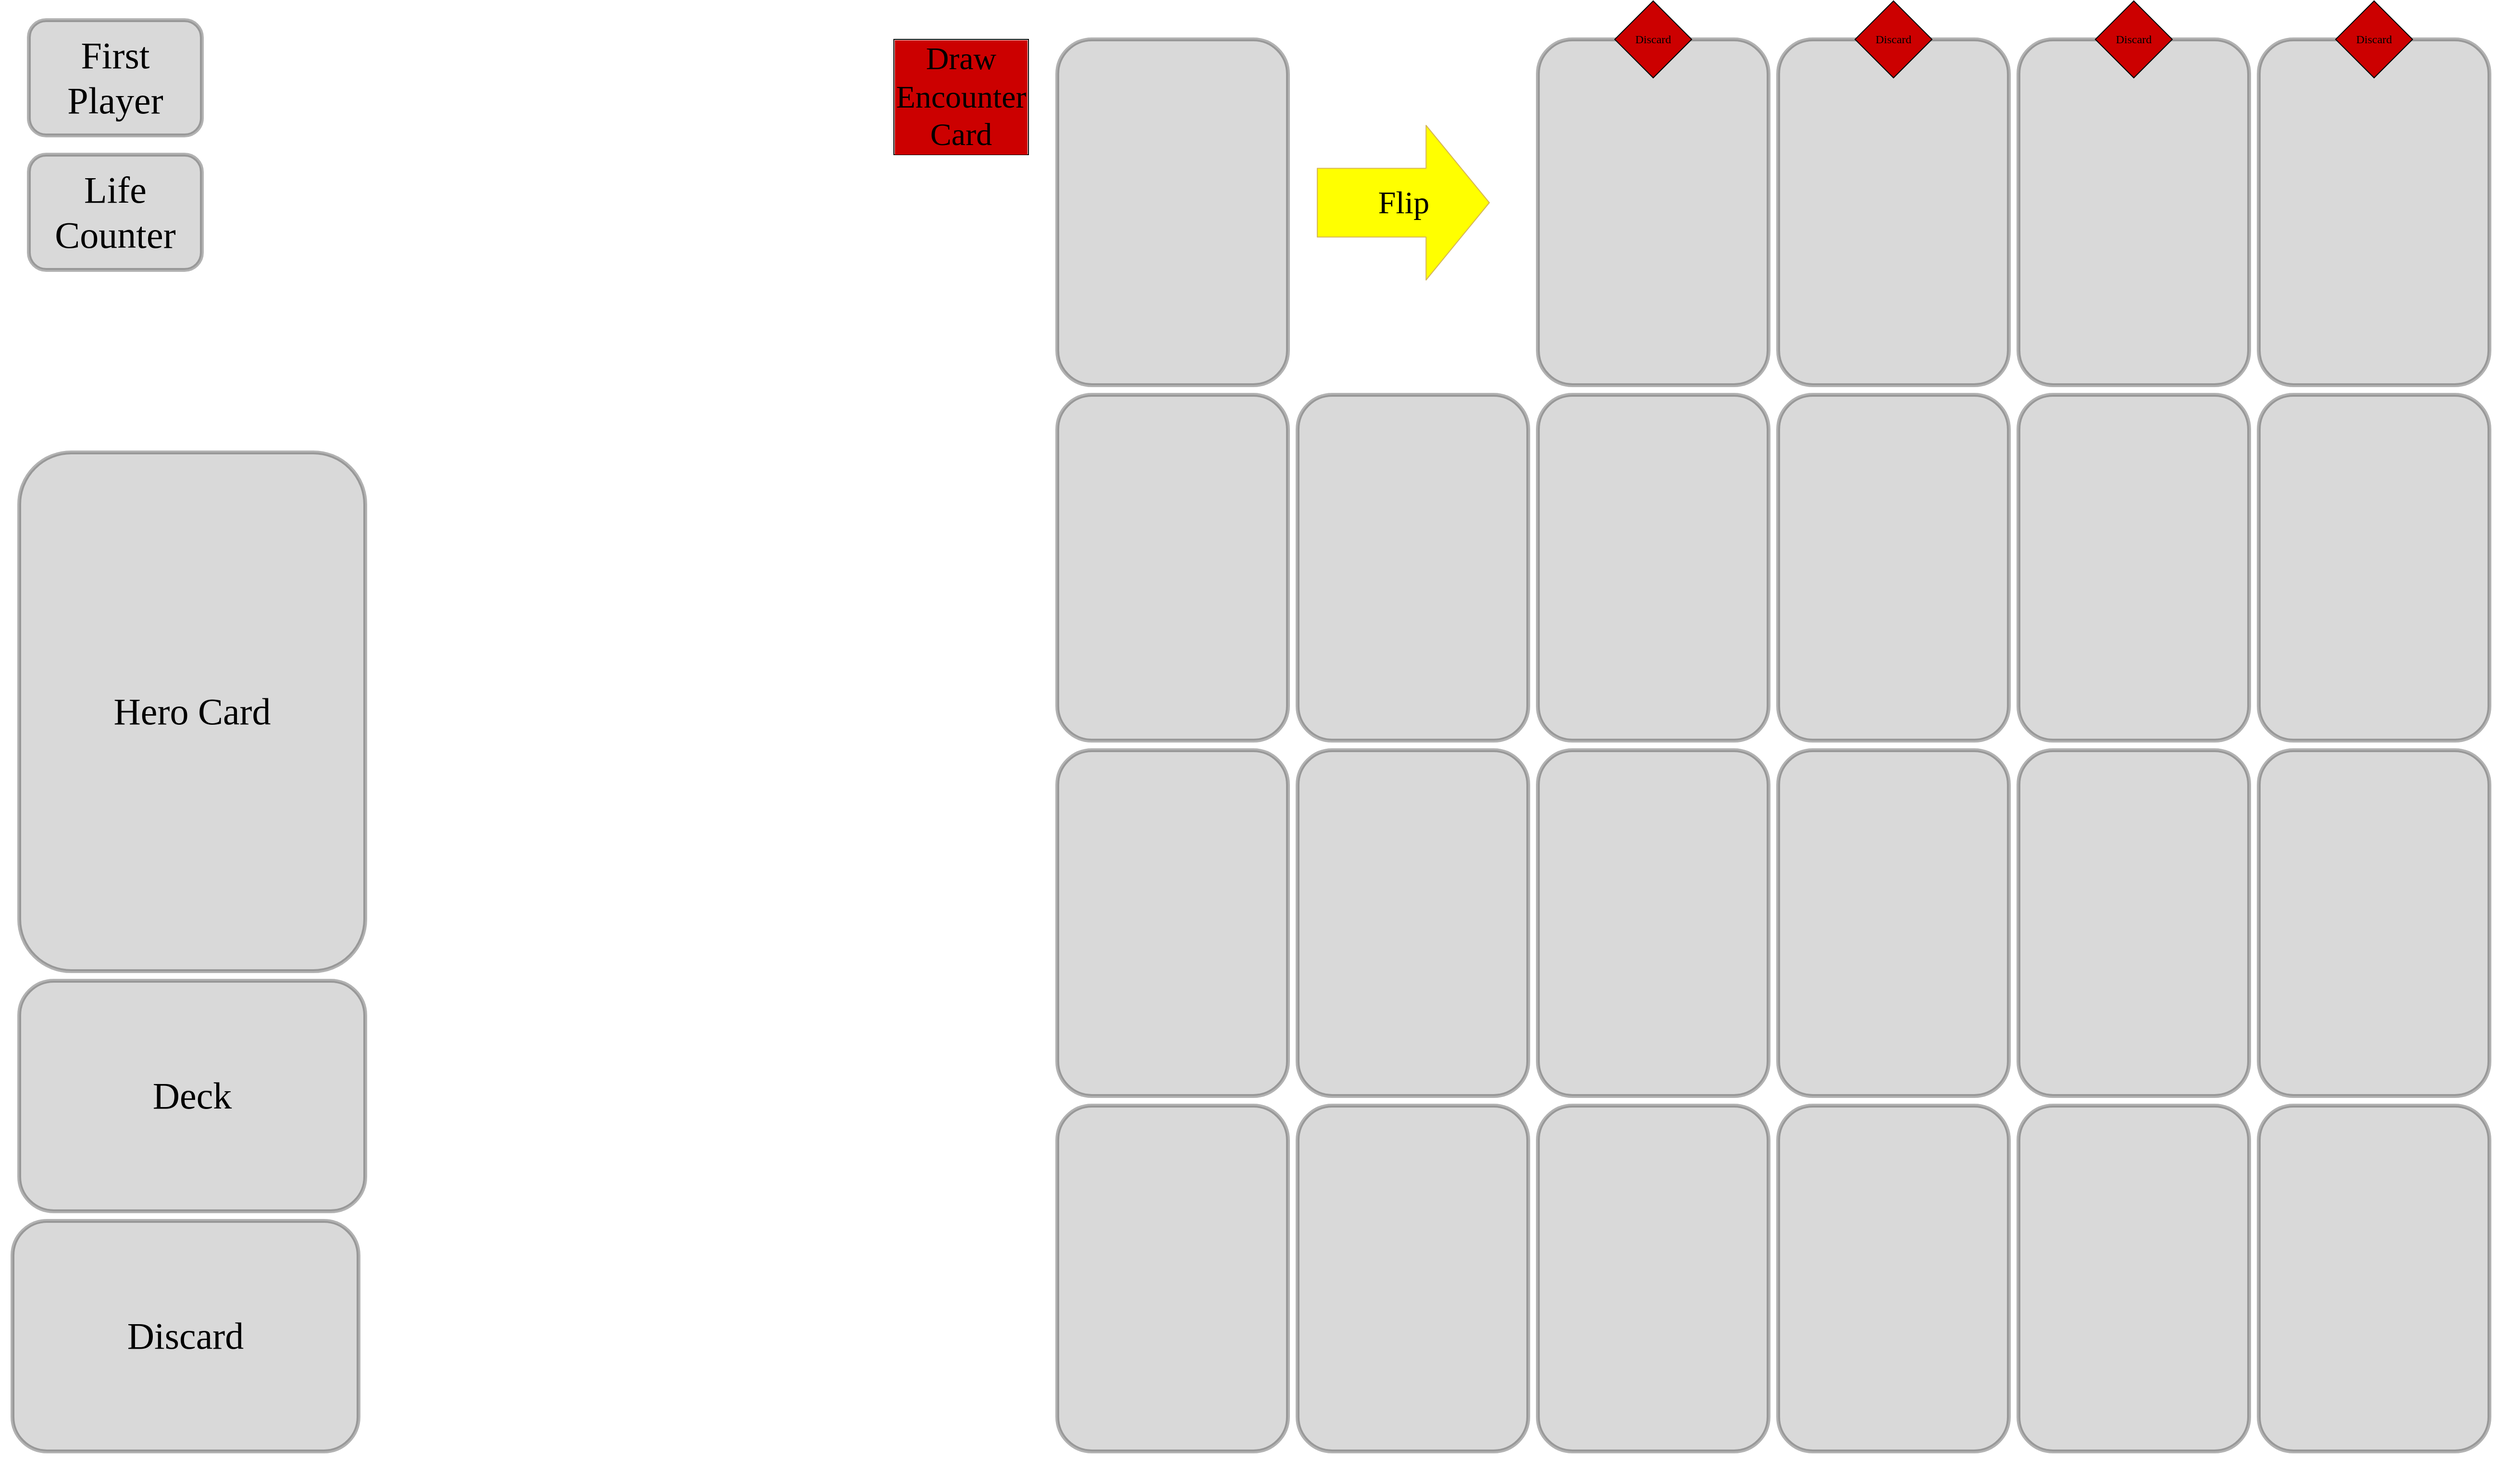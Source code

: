 <mxfile version="12.9.11" type="github">
  <diagram id="A6hQMs-x3wtN3bswwf9h" name="Page-1">
    <mxGraphModel dx="4074" dy="2151" grid="1" gridSize="10" guides="1" tooltips="1" connect="1" arrows="1" fold="1" page="1" pageScale="1" pageWidth="2600" pageHeight="1520" background="none" math="0" shadow="0" extFonts="Bangers^https://fonts.googleapis.com/css?family=Bangers">
      <root>
        <mxCell id="0" />
        <mxCell id="0BWv1SlqH8SNpjMiyKcr-60" value="Captain Marvel" parent="0" />
        <mxCell id="0BWv1SlqH8SNpjMiyKcr-63" value="" style="shape=image;imageAspect=0;aspect=fixed;verticalLabelPosition=bottom;verticalAlign=top;fillColor=#808080;fontFamily=Bangers;image=https://hallofheroeshome.files.wordpress.com/2020/02/captainmarvelmat.png;" vertex="1" parent="0BWv1SlqH8SNpjMiyKcr-60">
          <mxGeometry width="2600" height="1520" as="geometry" />
        </mxCell>
        <mxCell id="1" value="Basic Overlay" parent="0" />
        <mxCell id="0BWv1SlqH8SNpjMiyKcr-1" value="Hero Card" style="rounded=1;whiteSpace=wrap;html=1;aspect=fixed;fontFamily=Bangers;FType=g;fontSize=39;fillColor=#808080;strokeWidth=4;shadow=0;comic=0;glass=0;opacity=30;" vertex="1" parent="1">
          <mxGeometry x="20" y="470" width="360" height="540" as="geometry" />
        </mxCell>
        <mxCell id="0BWv1SlqH8SNpjMiyKcr-2" value="Life Counter" style="rounded=1;whiteSpace=wrap;html=1;fontFamily=Bangers;FType=g;fontSize=39;fillColor=#808080;strokeWidth=4;shadow=0;comic=0;glass=0;aspect=fixed;opacity=30;" vertex="1" parent="1">
          <mxGeometry x="30.0" y="160" width="180" height="120" as="geometry" />
        </mxCell>
        <mxCell id="0BWv1SlqH8SNpjMiyKcr-3" value="Discard" style="rounded=1;whiteSpace=wrap;html=1;aspect=fixed;fontFamily=Bangers;FType=g;fontSize=39;fillColor=#808080;strokeWidth=4;shadow=0;comic=0;glass=0;direction=south;opacity=30;" vertex="1" parent="1">
          <mxGeometry x="13" y="1270" width="360" height="240" as="geometry" />
        </mxCell>
        <mxCell id="0BWv1SlqH8SNpjMiyKcr-19" value="Deck" style="rounded=1;whiteSpace=wrap;html=1;aspect=fixed;fontFamily=Bangers;FType=g;fontSize=39;fillColor=#808080;strokeWidth=4;shadow=0;comic=0;glass=0;direction=south;opacity=30;" vertex="1" parent="1">
          <mxGeometry x="20" y="1020" width="360" height="240" as="geometry" />
        </mxCell>
        <mxCell id="0BWv1SlqH8SNpjMiyKcr-27" value="&lt;font style=&quot;font-size: 33px&quot;&gt;Draw Encounter Card&lt;/font&gt;" style="rounded=0;whiteSpace=wrap;html=1;fontFamily=Bangers;labelBackgroundColor=#CC0000;" vertex="1" parent="1">
          <mxGeometry x="930" y="40" width="140" height="120" as="geometry" />
        </mxCell>
        <mxCell id="0BWv1SlqH8SNpjMiyKcr-35" value="First Player" style="rounded=1;whiteSpace=wrap;html=1;fontFamily=Bangers;FType=g;fontSize=39;fillColor=#808080;strokeWidth=4;shadow=0;comic=0;glass=0;aspect=fixed;opacity=30;" vertex="1" parent="1">
          <mxGeometry x="30.0" y="20" width="180" height="120" as="geometry" />
        </mxCell>
        <mxCell id="0BWv1SlqH8SNpjMiyKcr-38" value="&lt;font style=&quot;font-size: 33px&quot;&gt;Flip&lt;/font&gt;" style="shape=flexArrow;endArrow=classic;fontFamily=Bangers;endWidth=88.571;endSize=21.614;width=71.429;fillColor=#FFFF00;strokeColor=#d6b656;labelBackgroundColor=#FFFF00;html=1;labelBorderColor=none;fontColor=#000000;" edge="1" parent="1">
          <mxGeometry width="50" height="50" relative="1" as="geometry">
            <mxPoint x="1370" y="210" as="sourcePoint" />
            <mxPoint x="1550" y="210" as="targetPoint" />
          </mxGeometry>
        </mxCell>
        <mxCell id="0BWv1SlqH8SNpjMiyKcr-59" value="" style="rounded=1;whiteSpace=wrap;html=1;aspect=fixed;fontFamily=Bangers;FType=g;fontSize=39;fillColor=#808080;strokeWidth=4;shadow=0;comic=0;glass=0;opacity=30;" vertex="1" parent="1">
          <mxGeometry x="2350" y="1150" width="240" height="360" as="geometry" />
        </mxCell>
        <mxCell id="0BWv1SlqH8SNpjMiyKcr-65" value="" style="rounded=1;whiteSpace=wrap;html=1;aspect=fixed;fontFamily=Bangers;FType=g;fontSize=39;fillColor=#808080;strokeWidth=4;shadow=0;comic=0;glass=0;opacity=30;" vertex="1" parent="1">
          <mxGeometry x="2100" y="1150" width="240" height="360" as="geometry" />
        </mxCell>
        <mxCell id="0BWv1SlqH8SNpjMiyKcr-66" value="" style="rounded=1;whiteSpace=wrap;html=1;aspect=fixed;fontFamily=Bangers;FType=g;fontSize=39;fillColor=#808080;strokeWidth=4;shadow=0;comic=0;glass=0;opacity=30;" vertex="1" parent="1">
          <mxGeometry x="1850" y="1150" width="240" height="360" as="geometry" />
        </mxCell>
        <mxCell id="0BWv1SlqH8SNpjMiyKcr-67" value="" style="rounded=1;whiteSpace=wrap;html=1;aspect=fixed;fontFamily=Bangers;FType=g;fontSize=39;fillColor=#808080;strokeWidth=4;shadow=0;comic=0;glass=0;opacity=30;" vertex="1" parent="1">
          <mxGeometry x="1600" y="1150" width="240" height="360" as="geometry" />
        </mxCell>
        <mxCell id="0BWv1SlqH8SNpjMiyKcr-68" value="" style="rounded=1;whiteSpace=wrap;html=1;aspect=fixed;fontFamily=Bangers;FType=g;fontSize=39;fillColor=#808080;strokeWidth=4;shadow=0;comic=0;glass=0;opacity=30;" vertex="1" parent="1">
          <mxGeometry x="1350" y="1150" width="240" height="360" as="geometry" />
        </mxCell>
        <mxCell id="0BWv1SlqH8SNpjMiyKcr-69" value="" style="rounded=1;whiteSpace=wrap;html=1;aspect=fixed;fontFamily=Bangers;FType=g;fontSize=39;fillColor=#808080;strokeWidth=4;shadow=0;comic=0;glass=0;opacity=30;" vertex="1" parent="1">
          <mxGeometry x="1100" y="1150" width="240" height="360" as="geometry" />
        </mxCell>
        <mxCell id="0BWv1SlqH8SNpjMiyKcr-70" value="" style="rounded=1;whiteSpace=wrap;html=1;aspect=fixed;fontFamily=Bangers;FType=g;fontSize=39;fillColor=#808080;strokeWidth=4;shadow=0;comic=0;glass=0;opacity=30;" vertex="1" parent="1">
          <mxGeometry x="1100" y="780" width="240" height="360" as="geometry" />
        </mxCell>
        <mxCell id="0BWv1SlqH8SNpjMiyKcr-71" value="" style="rounded=1;whiteSpace=wrap;html=1;aspect=fixed;fontFamily=Bangers;FType=g;fontSize=39;fillColor=#808080;strokeWidth=4;shadow=0;comic=0;glass=0;opacity=30;" vertex="1" parent="1">
          <mxGeometry x="1350" y="780" width="240" height="360" as="geometry" />
        </mxCell>
        <mxCell id="0BWv1SlqH8SNpjMiyKcr-72" value="" style="rounded=1;whiteSpace=wrap;html=1;aspect=fixed;fontFamily=Bangers;FType=g;fontSize=39;fillColor=#808080;strokeWidth=4;shadow=0;comic=0;glass=0;opacity=30;" vertex="1" parent="1">
          <mxGeometry x="1600" y="780" width="240" height="360" as="geometry" />
        </mxCell>
        <mxCell id="0BWv1SlqH8SNpjMiyKcr-73" value="" style="rounded=1;whiteSpace=wrap;html=1;aspect=fixed;fontFamily=Bangers;FType=g;fontSize=39;fillColor=#808080;strokeWidth=4;shadow=0;comic=0;glass=0;opacity=30;" vertex="1" parent="1">
          <mxGeometry x="1850" y="780" width="240" height="360" as="geometry" />
        </mxCell>
        <mxCell id="0BWv1SlqH8SNpjMiyKcr-74" value="" style="rounded=1;whiteSpace=wrap;html=1;aspect=fixed;fontFamily=Bangers;FType=g;fontSize=39;fillColor=#808080;strokeWidth=4;shadow=0;comic=0;glass=0;opacity=30;" vertex="1" parent="1">
          <mxGeometry x="2100" y="780" width="240" height="360" as="geometry" />
        </mxCell>
        <mxCell id="0BWv1SlqH8SNpjMiyKcr-75" value="" style="rounded=1;whiteSpace=wrap;html=1;aspect=fixed;fontFamily=Bangers;FType=g;fontSize=39;fillColor=#808080;strokeWidth=4;shadow=0;comic=0;glass=0;opacity=30;" vertex="1" parent="1">
          <mxGeometry x="2350" y="780" width="240" height="360" as="geometry" />
        </mxCell>
        <mxCell id="0BWv1SlqH8SNpjMiyKcr-76" value="" style="rounded=1;whiteSpace=wrap;html=1;aspect=fixed;fontFamily=Bangers;FType=g;fontSize=39;fillColor=#808080;strokeWidth=4;shadow=0;comic=0;glass=0;opacity=30;" vertex="1" parent="1">
          <mxGeometry x="1100" y="410" width="240" height="360" as="geometry" />
        </mxCell>
        <mxCell id="0BWv1SlqH8SNpjMiyKcr-77" value="" style="rounded=1;whiteSpace=wrap;html=1;aspect=fixed;fontFamily=Bangers;FType=g;fontSize=39;fillColor=#808080;strokeWidth=4;shadow=0;comic=0;glass=0;opacity=30;" vertex="1" parent="1">
          <mxGeometry x="1350" y="410" width="240" height="360" as="geometry" />
        </mxCell>
        <mxCell id="0BWv1SlqH8SNpjMiyKcr-78" value="" style="rounded=1;whiteSpace=wrap;html=1;aspect=fixed;fontFamily=Bangers;FType=g;fontSize=39;fillColor=#808080;strokeWidth=4;shadow=0;comic=0;glass=0;opacity=30;" vertex="1" parent="1">
          <mxGeometry x="1600" y="410" width="240" height="360" as="geometry" />
        </mxCell>
        <mxCell id="0BWv1SlqH8SNpjMiyKcr-79" value="" style="rounded=1;whiteSpace=wrap;html=1;aspect=fixed;fontFamily=Bangers;FType=g;fontSize=39;fillColor=#808080;strokeWidth=4;shadow=0;comic=0;glass=0;opacity=30;" vertex="1" parent="1">
          <mxGeometry x="1850" y="410" width="240" height="360" as="geometry" />
        </mxCell>
        <mxCell id="0BWv1SlqH8SNpjMiyKcr-80" value="" style="rounded=1;whiteSpace=wrap;html=1;aspect=fixed;fontFamily=Bangers;FType=g;fontSize=39;fillColor=#808080;strokeWidth=4;shadow=0;comic=0;glass=0;opacity=30;" vertex="1" parent="1">
          <mxGeometry x="2100" y="410" width="240" height="360" as="geometry" />
        </mxCell>
        <mxCell id="0BWv1SlqH8SNpjMiyKcr-81" value="" style="rounded=1;whiteSpace=wrap;html=1;aspect=fixed;fontFamily=Bangers;FType=g;fontSize=39;fillColor=#808080;strokeWidth=4;shadow=0;comic=0;glass=0;opacity=30;" vertex="1" parent="1">
          <mxGeometry x="2350" y="410" width="240" height="360" as="geometry" />
        </mxCell>
        <mxCell id="0BWv1SlqH8SNpjMiyKcr-82" value="" style="rounded=1;whiteSpace=wrap;html=1;aspect=fixed;fontFamily=Bangers;FType=g;fontSize=39;fillColor=#808080;strokeWidth=4;shadow=0;comic=0;glass=0;opacity=30;" vertex="1" parent="1">
          <mxGeometry x="1100" y="40" width="240" height="360" as="geometry" />
        </mxCell>
        <mxCell id="0BWv1SlqH8SNpjMiyKcr-84" value="" style="rounded=1;whiteSpace=wrap;html=1;aspect=fixed;fontFamily=Bangers;FType=g;fontSize=39;fillColor=#808080;strokeWidth=4;shadow=0;comic=0;glass=0;opacity=30;" vertex="1" parent="1">
          <mxGeometry x="1600" y="40" width="240" height="360" as="geometry" />
        </mxCell>
        <mxCell id="0BWv1SlqH8SNpjMiyKcr-85" value="" style="rounded=1;whiteSpace=wrap;html=1;aspect=fixed;fontFamily=Bangers;FType=g;fontSize=39;fillColor=#808080;strokeWidth=4;shadow=0;comic=0;glass=0;opacity=30;" vertex="1" parent="1">
          <mxGeometry x="1850" y="40" width="240" height="360" as="geometry" />
        </mxCell>
        <mxCell id="0BWv1SlqH8SNpjMiyKcr-86" value="" style="rounded=1;whiteSpace=wrap;html=1;aspect=fixed;fontFamily=Bangers;FType=g;fontSize=39;fillColor=#808080;strokeWidth=4;shadow=0;comic=0;glass=0;opacity=30;" vertex="1" parent="1">
          <mxGeometry x="2100" y="40" width="240" height="360" as="geometry" />
        </mxCell>
        <mxCell id="0BWv1SlqH8SNpjMiyKcr-87" value="" style="rounded=1;whiteSpace=wrap;html=1;aspect=fixed;fontFamily=Bangers;FType=g;fontSize=39;fillColor=#808080;strokeWidth=4;shadow=0;comic=0;glass=0;opacity=30;" vertex="1" parent="1">
          <mxGeometry x="2350" y="40" width="240" height="360" as="geometry" />
        </mxCell>
        <mxCell id="0BWv1SlqH8SNpjMiyKcr-90" value="Discard" style="rhombus;whiteSpace=wrap;html=1;labelBackgroundColor=#CC0000;fillColor=#CC0000;fontFamily=Bangers;fontColor=#000000;" vertex="1" parent="1">
          <mxGeometry x="1680" width="80" height="80" as="geometry" />
        </mxCell>
        <mxCell id="0BWv1SlqH8SNpjMiyKcr-91" value="Discard" style="rhombus;whiteSpace=wrap;html=1;labelBackgroundColor=#CC0000;fillColor=#CC0000;fontFamily=Bangers;fontColor=#000000;" vertex="1" parent="1">
          <mxGeometry x="1930" width="80" height="80" as="geometry" />
        </mxCell>
        <mxCell id="0BWv1SlqH8SNpjMiyKcr-92" value="Discard" style="rhombus;whiteSpace=wrap;html=1;labelBackgroundColor=#CC0000;fillColor=#CC0000;fontFamily=Bangers;fontColor=#000000;" vertex="1" parent="1">
          <mxGeometry x="2180" width="80" height="80" as="geometry" />
        </mxCell>
        <mxCell id="0BWv1SlqH8SNpjMiyKcr-93" value="Discard" style="rhombus;whiteSpace=wrap;html=1;labelBackgroundColor=#CC0000;fillColor=#CC0000;fontFamily=Bangers;fontColor=#000000;" vertex="1" parent="1">
          <mxGeometry x="2430" width="80" height="80" as="geometry" />
        </mxCell>
      </root>
    </mxGraphModel>
  </diagram>
</mxfile>

